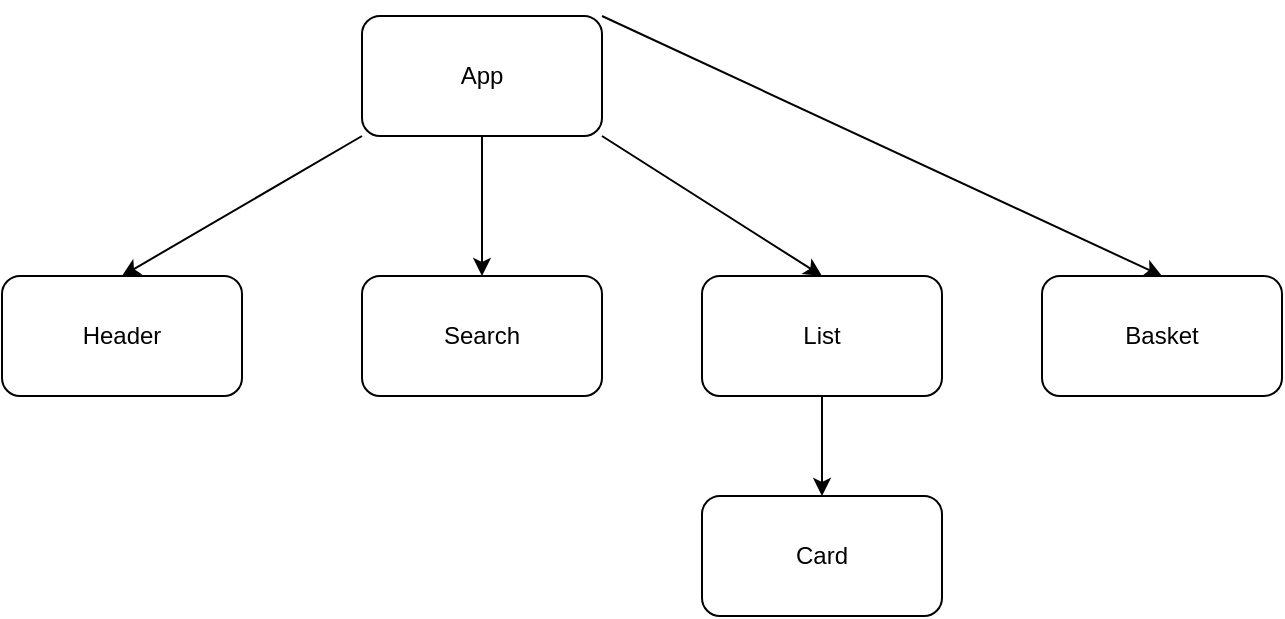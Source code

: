 <mxfile>
    <diagram id="P5hjx1-135YPp9DEBZGI" name="Page-1">
        <mxGraphModel dx="954" dy="549" grid="1" gridSize="10" guides="1" tooltips="1" connect="1" arrows="1" fold="1" page="1" pageScale="1" pageWidth="850" pageHeight="1100" math="0" shadow="0">
            <root>
                <mxCell id="0"/>
                <mxCell id="1" parent="0"/>
                <mxCell id="7" style="edgeStyle=none;html=1;exitX=0;exitY=1;exitDx=0;exitDy=0;entryX=0.5;entryY=0;entryDx=0;entryDy=0;" edge="1" parent="1" source="2" target="3">
                    <mxGeometry relative="1" as="geometry"/>
                </mxCell>
                <mxCell id="8" style="edgeStyle=none;html=1;exitX=0.5;exitY=1;exitDx=0;exitDy=0;entryX=0.5;entryY=0;entryDx=0;entryDy=0;" edge="1" parent="1" source="2" target="4">
                    <mxGeometry relative="1" as="geometry"/>
                </mxCell>
                <mxCell id="9" style="edgeStyle=none;html=1;exitX=1;exitY=1;exitDx=0;exitDy=0;entryX=0.5;entryY=0;entryDx=0;entryDy=0;" edge="1" parent="1" source="2" target="5">
                    <mxGeometry relative="1" as="geometry"/>
                </mxCell>
                <mxCell id="12" style="edgeStyle=none;html=1;exitX=1;exitY=0;exitDx=0;exitDy=0;entryX=0.5;entryY=0;entryDx=0;entryDy=0;" edge="1" parent="1" source="2" target="11">
                    <mxGeometry relative="1" as="geometry"/>
                </mxCell>
                <mxCell id="2" value="App" style="rounded=1;whiteSpace=wrap;html=1;" vertex="1" parent="1">
                    <mxGeometry x="360" y="130" width="120" height="60" as="geometry"/>
                </mxCell>
                <mxCell id="3" value="Header" style="rounded=1;whiteSpace=wrap;html=1;" vertex="1" parent="1">
                    <mxGeometry x="180" y="260" width="120" height="60" as="geometry"/>
                </mxCell>
                <mxCell id="4" value="Search" style="rounded=1;whiteSpace=wrap;html=1;" vertex="1" parent="1">
                    <mxGeometry x="360" y="260" width="120" height="60" as="geometry"/>
                </mxCell>
                <mxCell id="10" style="edgeStyle=none;html=1;exitX=0.5;exitY=1;exitDx=0;exitDy=0;entryX=0.5;entryY=0;entryDx=0;entryDy=0;" edge="1" parent="1" source="5" target="6">
                    <mxGeometry relative="1" as="geometry"/>
                </mxCell>
                <mxCell id="5" value="List" style="rounded=1;whiteSpace=wrap;html=1;" vertex="1" parent="1">
                    <mxGeometry x="530" y="260" width="120" height="60" as="geometry"/>
                </mxCell>
                <mxCell id="6" value="Card" style="rounded=1;whiteSpace=wrap;html=1;" vertex="1" parent="1">
                    <mxGeometry x="530" y="370" width="120" height="60" as="geometry"/>
                </mxCell>
                <mxCell id="11" value="Basket" style="rounded=1;whiteSpace=wrap;html=1;" vertex="1" parent="1">
                    <mxGeometry x="700" y="260" width="120" height="60" as="geometry"/>
                </mxCell>
            </root>
        </mxGraphModel>
    </diagram>
</mxfile>